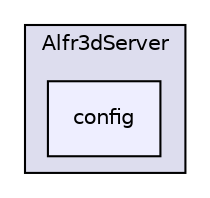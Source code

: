 digraph "config" {
  compound=true
  node [ fontsize="10", fontname="Helvetica"];
  edge [ labelfontsize="10", labelfontname="Helvetica"];
  subgraph clusterdir_5aff9b9d3e98484c2dea147a93674523 {
    graph [ bgcolor="#ddddee", pencolor="black", label="Alfr3dServer" fontname="Helvetica", fontsize="10", URL="dir_5aff9b9d3e98484c2dea147a93674523.html"]
  dir_0994b82e190c9309b360e6caf166de06 [shape=box, label="config", style="filled", fillcolor="#eeeeff", pencolor="black", URL="dir_0994b82e190c9309b360e6caf166de06.html"];
  }
}
